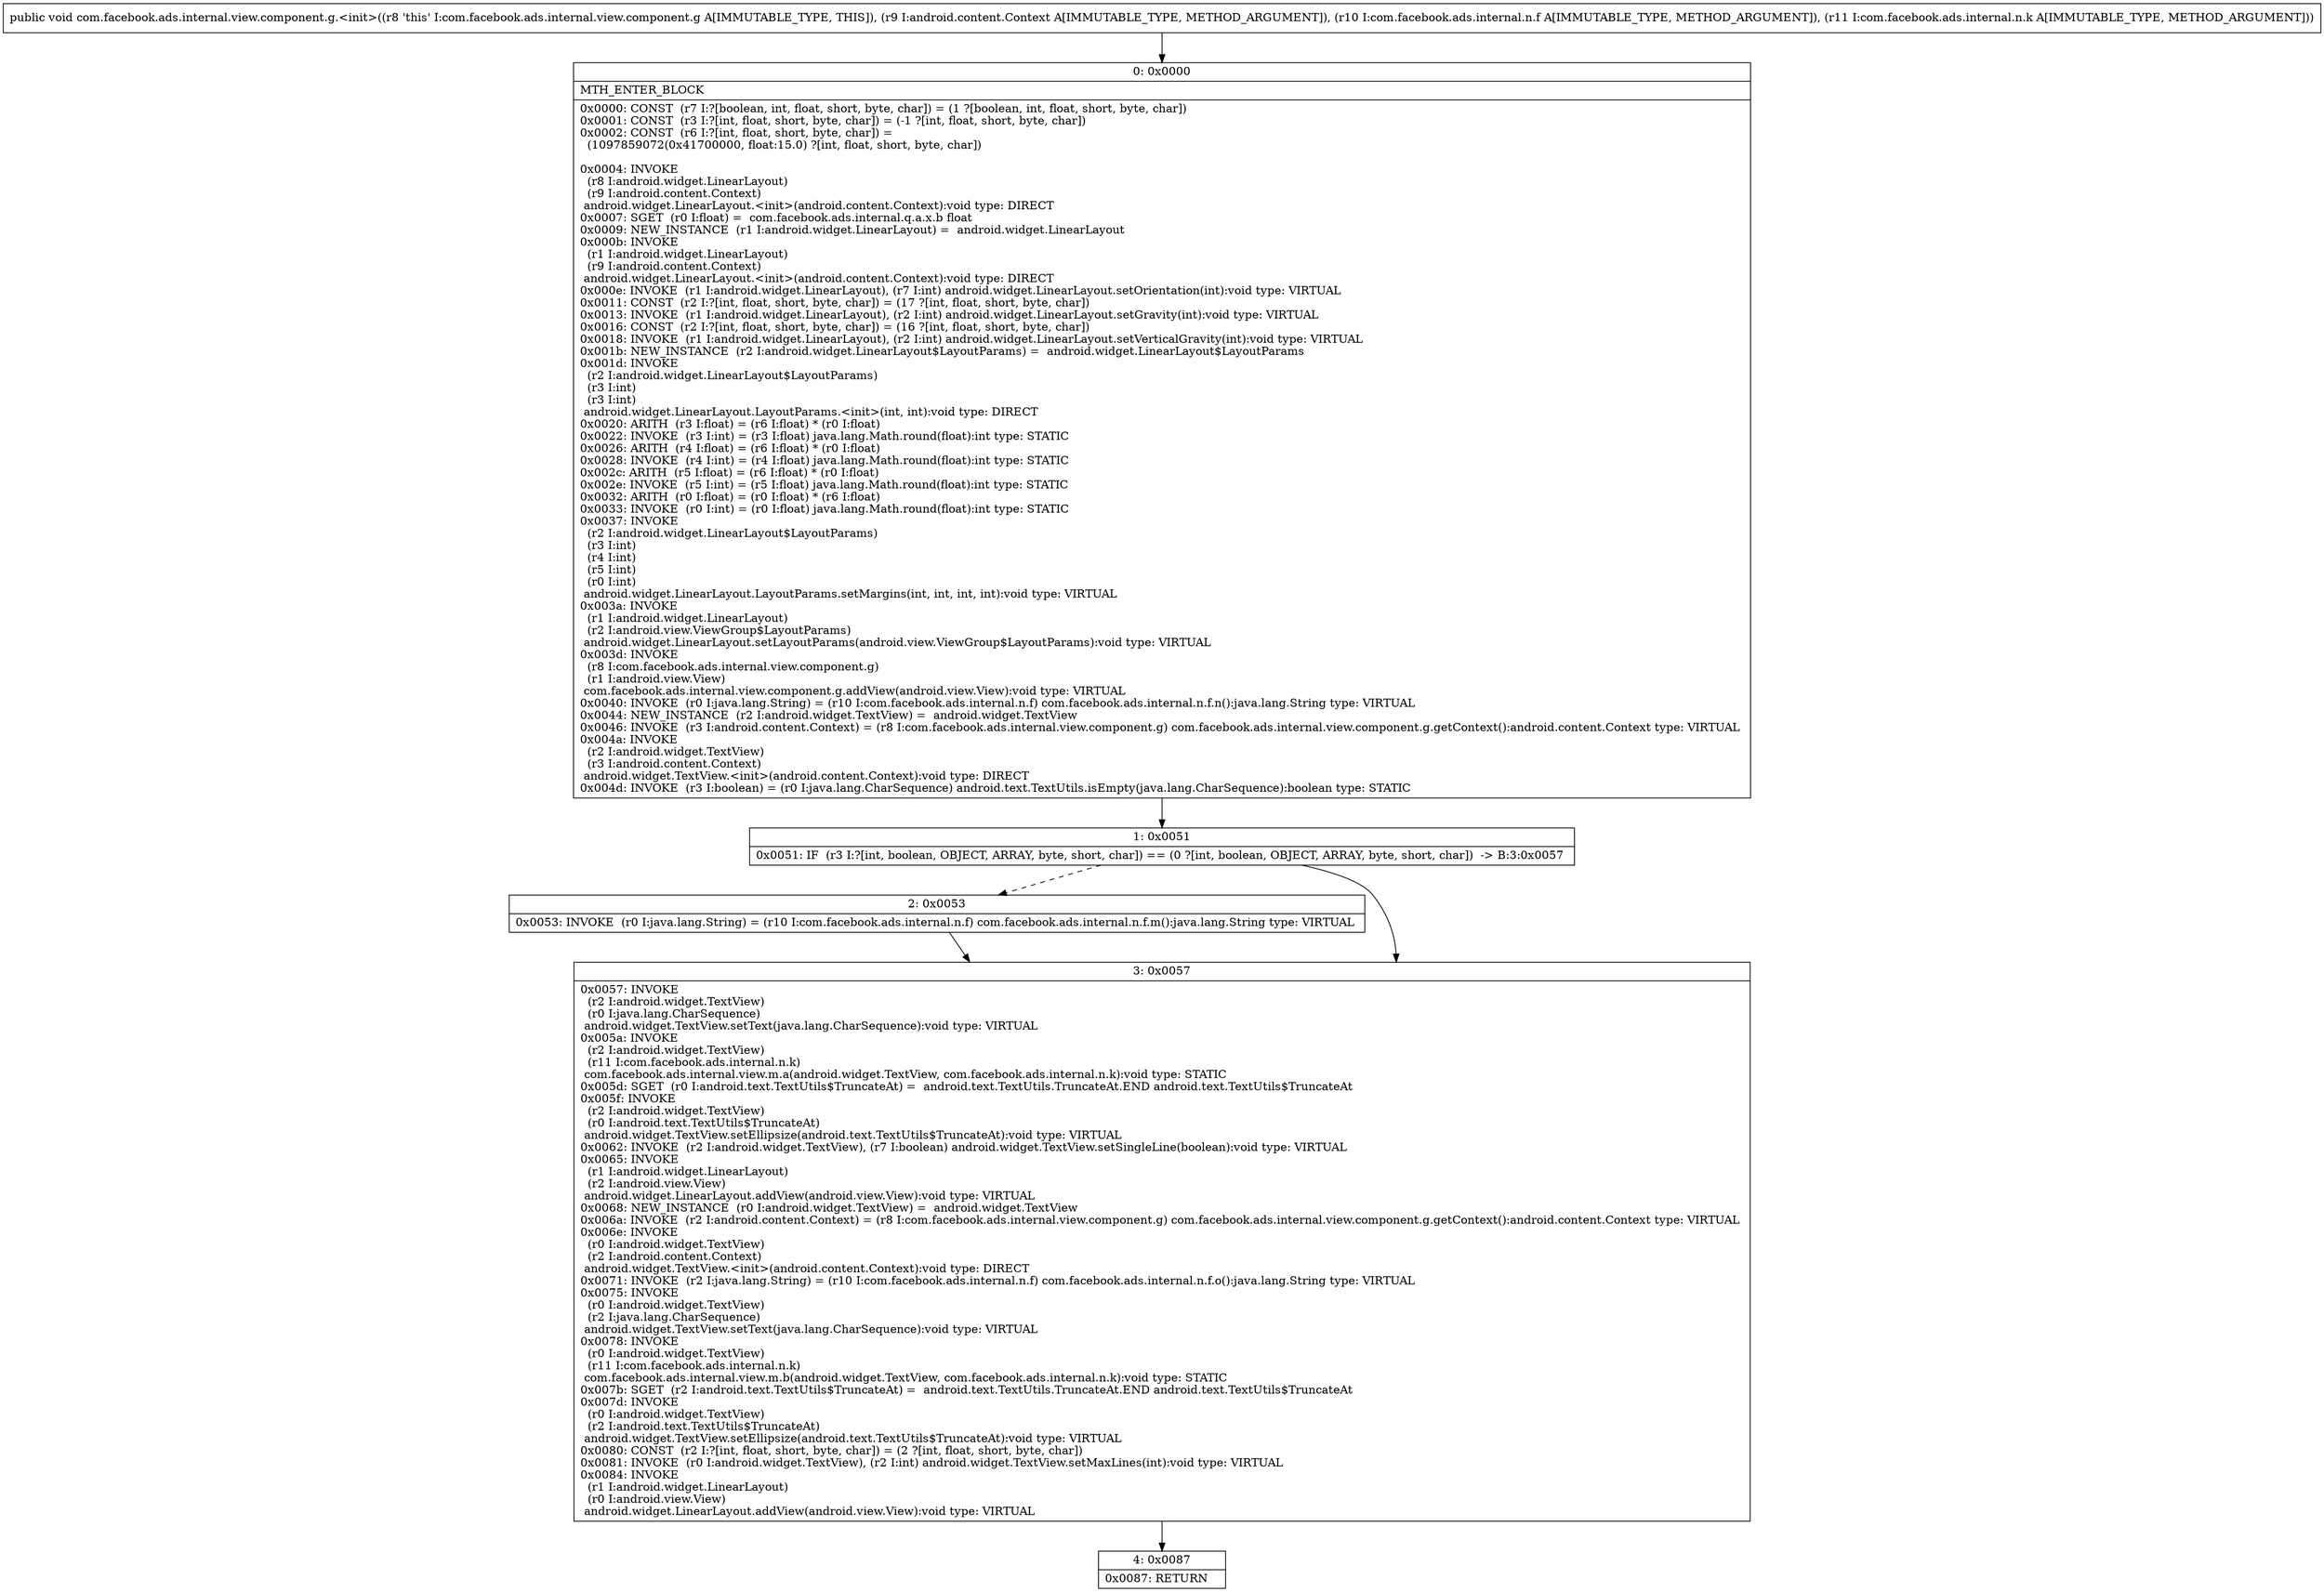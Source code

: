 digraph "CFG forcom.facebook.ads.internal.view.component.g.\<init\>(Landroid\/content\/Context;Lcom\/facebook\/ads\/internal\/n\/f;Lcom\/facebook\/ads\/internal\/n\/k;)V" {
Node_0 [shape=record,label="{0\:\ 0x0000|MTH_ENTER_BLOCK\l|0x0000: CONST  (r7 I:?[boolean, int, float, short, byte, char]) = (1 ?[boolean, int, float, short, byte, char]) \l0x0001: CONST  (r3 I:?[int, float, short, byte, char]) = (\-1 ?[int, float, short, byte, char]) \l0x0002: CONST  (r6 I:?[int, float, short, byte, char]) = \l  (1097859072(0x41700000, float:15.0) ?[int, float, short, byte, char])\l \l0x0004: INVOKE  \l  (r8 I:android.widget.LinearLayout)\l  (r9 I:android.content.Context)\l android.widget.LinearLayout.\<init\>(android.content.Context):void type: DIRECT \l0x0007: SGET  (r0 I:float) =  com.facebook.ads.internal.q.a.x.b float \l0x0009: NEW_INSTANCE  (r1 I:android.widget.LinearLayout) =  android.widget.LinearLayout \l0x000b: INVOKE  \l  (r1 I:android.widget.LinearLayout)\l  (r9 I:android.content.Context)\l android.widget.LinearLayout.\<init\>(android.content.Context):void type: DIRECT \l0x000e: INVOKE  (r1 I:android.widget.LinearLayout), (r7 I:int) android.widget.LinearLayout.setOrientation(int):void type: VIRTUAL \l0x0011: CONST  (r2 I:?[int, float, short, byte, char]) = (17 ?[int, float, short, byte, char]) \l0x0013: INVOKE  (r1 I:android.widget.LinearLayout), (r2 I:int) android.widget.LinearLayout.setGravity(int):void type: VIRTUAL \l0x0016: CONST  (r2 I:?[int, float, short, byte, char]) = (16 ?[int, float, short, byte, char]) \l0x0018: INVOKE  (r1 I:android.widget.LinearLayout), (r2 I:int) android.widget.LinearLayout.setVerticalGravity(int):void type: VIRTUAL \l0x001b: NEW_INSTANCE  (r2 I:android.widget.LinearLayout$LayoutParams) =  android.widget.LinearLayout$LayoutParams \l0x001d: INVOKE  \l  (r2 I:android.widget.LinearLayout$LayoutParams)\l  (r3 I:int)\l  (r3 I:int)\l android.widget.LinearLayout.LayoutParams.\<init\>(int, int):void type: DIRECT \l0x0020: ARITH  (r3 I:float) = (r6 I:float) * (r0 I:float) \l0x0022: INVOKE  (r3 I:int) = (r3 I:float) java.lang.Math.round(float):int type: STATIC \l0x0026: ARITH  (r4 I:float) = (r6 I:float) * (r0 I:float) \l0x0028: INVOKE  (r4 I:int) = (r4 I:float) java.lang.Math.round(float):int type: STATIC \l0x002c: ARITH  (r5 I:float) = (r6 I:float) * (r0 I:float) \l0x002e: INVOKE  (r5 I:int) = (r5 I:float) java.lang.Math.round(float):int type: STATIC \l0x0032: ARITH  (r0 I:float) = (r0 I:float) * (r6 I:float) \l0x0033: INVOKE  (r0 I:int) = (r0 I:float) java.lang.Math.round(float):int type: STATIC \l0x0037: INVOKE  \l  (r2 I:android.widget.LinearLayout$LayoutParams)\l  (r3 I:int)\l  (r4 I:int)\l  (r5 I:int)\l  (r0 I:int)\l android.widget.LinearLayout.LayoutParams.setMargins(int, int, int, int):void type: VIRTUAL \l0x003a: INVOKE  \l  (r1 I:android.widget.LinearLayout)\l  (r2 I:android.view.ViewGroup$LayoutParams)\l android.widget.LinearLayout.setLayoutParams(android.view.ViewGroup$LayoutParams):void type: VIRTUAL \l0x003d: INVOKE  \l  (r8 I:com.facebook.ads.internal.view.component.g)\l  (r1 I:android.view.View)\l com.facebook.ads.internal.view.component.g.addView(android.view.View):void type: VIRTUAL \l0x0040: INVOKE  (r0 I:java.lang.String) = (r10 I:com.facebook.ads.internal.n.f) com.facebook.ads.internal.n.f.n():java.lang.String type: VIRTUAL \l0x0044: NEW_INSTANCE  (r2 I:android.widget.TextView) =  android.widget.TextView \l0x0046: INVOKE  (r3 I:android.content.Context) = (r8 I:com.facebook.ads.internal.view.component.g) com.facebook.ads.internal.view.component.g.getContext():android.content.Context type: VIRTUAL \l0x004a: INVOKE  \l  (r2 I:android.widget.TextView)\l  (r3 I:android.content.Context)\l android.widget.TextView.\<init\>(android.content.Context):void type: DIRECT \l0x004d: INVOKE  (r3 I:boolean) = (r0 I:java.lang.CharSequence) android.text.TextUtils.isEmpty(java.lang.CharSequence):boolean type: STATIC \l}"];
Node_1 [shape=record,label="{1\:\ 0x0051|0x0051: IF  (r3 I:?[int, boolean, OBJECT, ARRAY, byte, short, char]) == (0 ?[int, boolean, OBJECT, ARRAY, byte, short, char])  \-\> B:3:0x0057 \l}"];
Node_2 [shape=record,label="{2\:\ 0x0053|0x0053: INVOKE  (r0 I:java.lang.String) = (r10 I:com.facebook.ads.internal.n.f) com.facebook.ads.internal.n.f.m():java.lang.String type: VIRTUAL \l}"];
Node_3 [shape=record,label="{3\:\ 0x0057|0x0057: INVOKE  \l  (r2 I:android.widget.TextView)\l  (r0 I:java.lang.CharSequence)\l android.widget.TextView.setText(java.lang.CharSequence):void type: VIRTUAL \l0x005a: INVOKE  \l  (r2 I:android.widget.TextView)\l  (r11 I:com.facebook.ads.internal.n.k)\l com.facebook.ads.internal.view.m.a(android.widget.TextView, com.facebook.ads.internal.n.k):void type: STATIC \l0x005d: SGET  (r0 I:android.text.TextUtils$TruncateAt) =  android.text.TextUtils.TruncateAt.END android.text.TextUtils$TruncateAt \l0x005f: INVOKE  \l  (r2 I:android.widget.TextView)\l  (r0 I:android.text.TextUtils$TruncateAt)\l android.widget.TextView.setEllipsize(android.text.TextUtils$TruncateAt):void type: VIRTUAL \l0x0062: INVOKE  (r2 I:android.widget.TextView), (r7 I:boolean) android.widget.TextView.setSingleLine(boolean):void type: VIRTUAL \l0x0065: INVOKE  \l  (r1 I:android.widget.LinearLayout)\l  (r2 I:android.view.View)\l android.widget.LinearLayout.addView(android.view.View):void type: VIRTUAL \l0x0068: NEW_INSTANCE  (r0 I:android.widget.TextView) =  android.widget.TextView \l0x006a: INVOKE  (r2 I:android.content.Context) = (r8 I:com.facebook.ads.internal.view.component.g) com.facebook.ads.internal.view.component.g.getContext():android.content.Context type: VIRTUAL \l0x006e: INVOKE  \l  (r0 I:android.widget.TextView)\l  (r2 I:android.content.Context)\l android.widget.TextView.\<init\>(android.content.Context):void type: DIRECT \l0x0071: INVOKE  (r2 I:java.lang.String) = (r10 I:com.facebook.ads.internal.n.f) com.facebook.ads.internal.n.f.o():java.lang.String type: VIRTUAL \l0x0075: INVOKE  \l  (r0 I:android.widget.TextView)\l  (r2 I:java.lang.CharSequence)\l android.widget.TextView.setText(java.lang.CharSequence):void type: VIRTUAL \l0x0078: INVOKE  \l  (r0 I:android.widget.TextView)\l  (r11 I:com.facebook.ads.internal.n.k)\l com.facebook.ads.internal.view.m.b(android.widget.TextView, com.facebook.ads.internal.n.k):void type: STATIC \l0x007b: SGET  (r2 I:android.text.TextUtils$TruncateAt) =  android.text.TextUtils.TruncateAt.END android.text.TextUtils$TruncateAt \l0x007d: INVOKE  \l  (r0 I:android.widget.TextView)\l  (r2 I:android.text.TextUtils$TruncateAt)\l android.widget.TextView.setEllipsize(android.text.TextUtils$TruncateAt):void type: VIRTUAL \l0x0080: CONST  (r2 I:?[int, float, short, byte, char]) = (2 ?[int, float, short, byte, char]) \l0x0081: INVOKE  (r0 I:android.widget.TextView), (r2 I:int) android.widget.TextView.setMaxLines(int):void type: VIRTUAL \l0x0084: INVOKE  \l  (r1 I:android.widget.LinearLayout)\l  (r0 I:android.view.View)\l android.widget.LinearLayout.addView(android.view.View):void type: VIRTUAL \l}"];
Node_4 [shape=record,label="{4\:\ 0x0087|0x0087: RETURN   \l}"];
MethodNode[shape=record,label="{public void com.facebook.ads.internal.view.component.g.\<init\>((r8 'this' I:com.facebook.ads.internal.view.component.g A[IMMUTABLE_TYPE, THIS]), (r9 I:android.content.Context A[IMMUTABLE_TYPE, METHOD_ARGUMENT]), (r10 I:com.facebook.ads.internal.n.f A[IMMUTABLE_TYPE, METHOD_ARGUMENT]), (r11 I:com.facebook.ads.internal.n.k A[IMMUTABLE_TYPE, METHOD_ARGUMENT])) }"];
MethodNode -> Node_0;
Node_0 -> Node_1;
Node_1 -> Node_2[style=dashed];
Node_1 -> Node_3;
Node_2 -> Node_3;
Node_3 -> Node_4;
}

